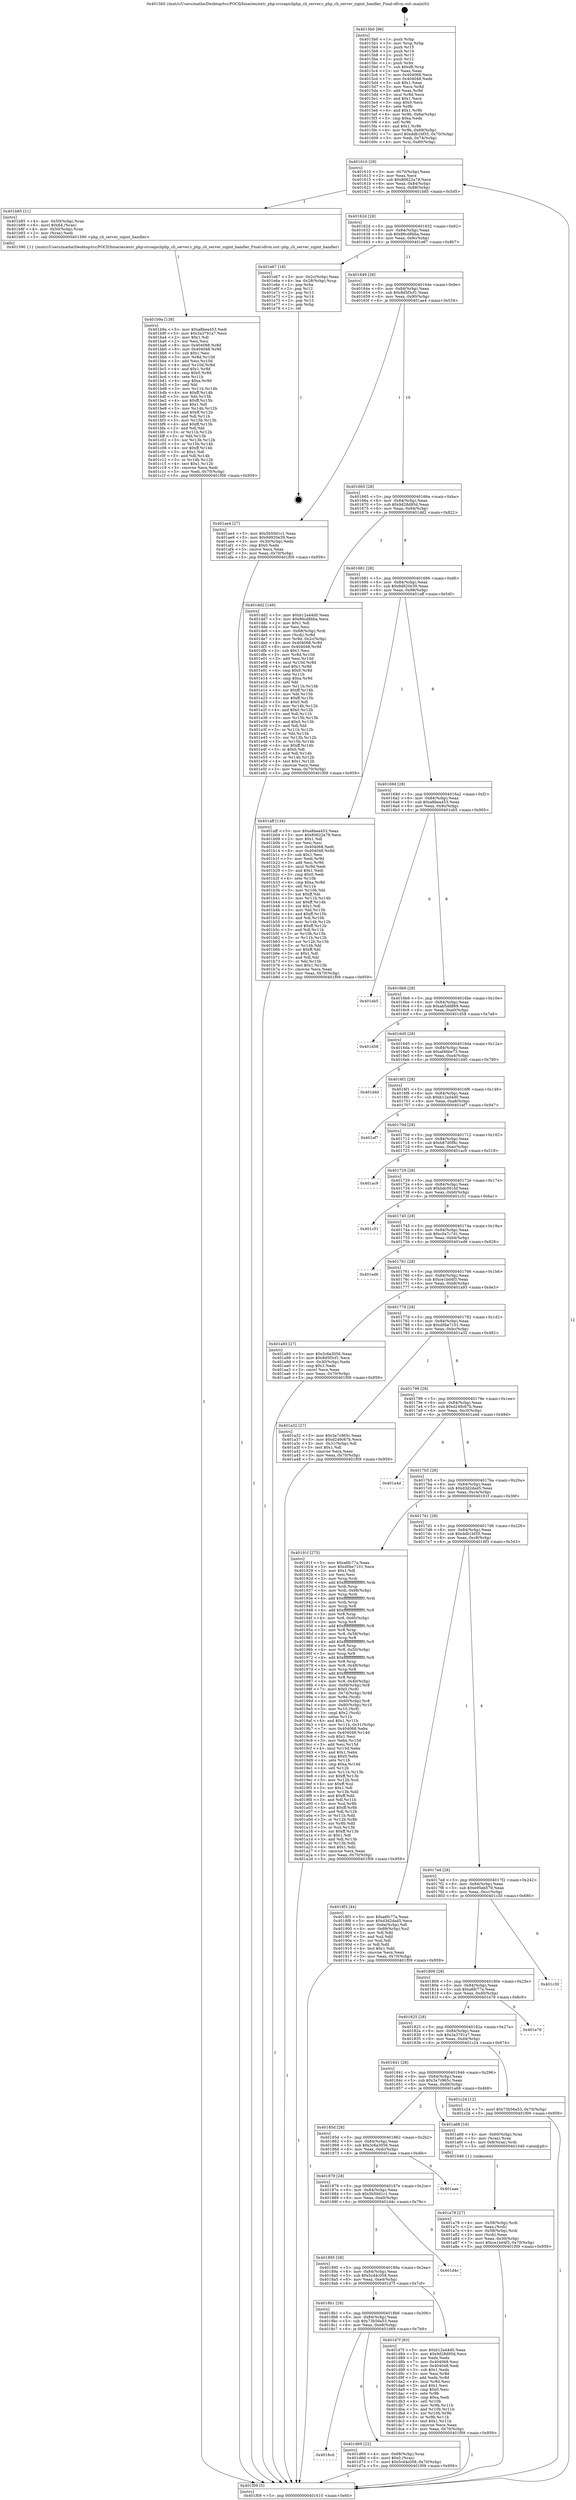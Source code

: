 digraph "0x4015b0" {
  label = "0x4015b0 (/mnt/c/Users/mathe/Desktop/tcc/POCII/binaries/extr_php-srcsapicliphp_cli_server.c_php_cli_server_sigint_handler_Final-ollvm.out::main(0))"
  labelloc = "t"
  node[shape=record]

  Entry [label="",width=0.3,height=0.3,shape=circle,fillcolor=black,style=filled]
  "0x401610" [label="{
     0x401610 [29]\l
     | [instrs]\l
     &nbsp;&nbsp;0x401610 \<+3\>: mov -0x70(%rbp),%eax\l
     &nbsp;&nbsp;0x401613 \<+2\>: mov %eax,%ecx\l
     &nbsp;&nbsp;0x401615 \<+6\>: sub $0x80622a79,%ecx\l
     &nbsp;&nbsp;0x40161b \<+6\>: mov %eax,-0x84(%rbp)\l
     &nbsp;&nbsp;0x401621 \<+6\>: mov %ecx,-0x88(%rbp)\l
     &nbsp;&nbsp;0x401627 \<+6\>: je 0000000000401b85 \<main+0x5d5\>\l
  }"]
  "0x401b85" [label="{
     0x401b85 [21]\l
     | [instrs]\l
     &nbsp;&nbsp;0x401b85 \<+4\>: mov -0x50(%rbp),%rax\l
     &nbsp;&nbsp;0x401b89 \<+6\>: movl $0x64,(%rax)\l
     &nbsp;&nbsp;0x401b8f \<+4\>: mov -0x50(%rbp),%rax\l
     &nbsp;&nbsp;0x401b93 \<+2\>: mov (%rax),%edi\l
     &nbsp;&nbsp;0x401b95 \<+5\>: call 0000000000401590 \<php_cli_server_sigint_handler\>\l
     | [calls]\l
     &nbsp;&nbsp;0x401590 \{1\} (/mnt/c/Users/mathe/Desktop/tcc/POCII/binaries/extr_php-srcsapicliphp_cli_server.c_php_cli_server_sigint_handler_Final-ollvm.out::php_cli_server_sigint_handler)\l
  }"]
  "0x40162d" [label="{
     0x40162d [28]\l
     | [instrs]\l
     &nbsp;&nbsp;0x40162d \<+5\>: jmp 0000000000401632 \<main+0x82\>\l
     &nbsp;&nbsp;0x401632 \<+6\>: mov -0x84(%rbp),%eax\l
     &nbsp;&nbsp;0x401638 \<+5\>: sub $0x86cd8bba,%eax\l
     &nbsp;&nbsp;0x40163d \<+6\>: mov %eax,-0x8c(%rbp)\l
     &nbsp;&nbsp;0x401643 \<+6\>: je 0000000000401e67 \<main+0x8b7\>\l
  }"]
  Exit [label="",width=0.3,height=0.3,shape=circle,fillcolor=black,style=filled,peripheries=2]
  "0x401e67" [label="{
     0x401e67 [18]\l
     | [instrs]\l
     &nbsp;&nbsp;0x401e67 \<+3\>: mov -0x2c(%rbp),%eax\l
     &nbsp;&nbsp;0x401e6a \<+4\>: lea -0x28(%rbp),%rsp\l
     &nbsp;&nbsp;0x401e6e \<+1\>: pop %rbx\l
     &nbsp;&nbsp;0x401e6f \<+2\>: pop %r12\l
     &nbsp;&nbsp;0x401e71 \<+2\>: pop %r13\l
     &nbsp;&nbsp;0x401e73 \<+2\>: pop %r14\l
     &nbsp;&nbsp;0x401e75 \<+2\>: pop %r15\l
     &nbsp;&nbsp;0x401e77 \<+1\>: pop %rbp\l
     &nbsp;&nbsp;0x401e78 \<+1\>: ret\l
  }"]
  "0x401649" [label="{
     0x401649 [28]\l
     | [instrs]\l
     &nbsp;&nbsp;0x401649 \<+5\>: jmp 000000000040164e \<main+0x9e\>\l
     &nbsp;&nbsp;0x40164e \<+6\>: mov -0x84(%rbp),%eax\l
     &nbsp;&nbsp;0x401654 \<+5\>: sub $0x8d5f3cf1,%eax\l
     &nbsp;&nbsp;0x401659 \<+6\>: mov %eax,-0x90(%rbp)\l
     &nbsp;&nbsp;0x40165f \<+6\>: je 0000000000401ae4 \<main+0x534\>\l
  }"]
  "0x4018cd" [label="{
     0x4018cd\l
  }", style=dashed]
  "0x401ae4" [label="{
     0x401ae4 [27]\l
     | [instrs]\l
     &nbsp;&nbsp;0x401ae4 \<+5\>: mov $0x5b50d1c1,%eax\l
     &nbsp;&nbsp;0x401ae9 \<+5\>: mov $0x9d920e39,%ecx\l
     &nbsp;&nbsp;0x401aee \<+3\>: mov -0x30(%rbp),%edx\l
     &nbsp;&nbsp;0x401af1 \<+3\>: cmp $0x0,%edx\l
     &nbsp;&nbsp;0x401af4 \<+3\>: cmove %ecx,%eax\l
     &nbsp;&nbsp;0x401af7 \<+3\>: mov %eax,-0x70(%rbp)\l
     &nbsp;&nbsp;0x401afa \<+5\>: jmp 0000000000401f09 \<main+0x959\>\l
  }"]
  "0x401665" [label="{
     0x401665 [28]\l
     | [instrs]\l
     &nbsp;&nbsp;0x401665 \<+5\>: jmp 000000000040166a \<main+0xba\>\l
     &nbsp;&nbsp;0x40166a \<+6\>: mov -0x84(%rbp),%eax\l
     &nbsp;&nbsp;0x401670 \<+5\>: sub $0x9d28d95d,%eax\l
     &nbsp;&nbsp;0x401675 \<+6\>: mov %eax,-0x94(%rbp)\l
     &nbsp;&nbsp;0x40167b \<+6\>: je 0000000000401dd2 \<main+0x822\>\l
  }"]
  "0x401d69" [label="{
     0x401d69 [22]\l
     | [instrs]\l
     &nbsp;&nbsp;0x401d69 \<+4\>: mov -0x68(%rbp),%rax\l
     &nbsp;&nbsp;0x401d6d \<+6\>: movl $0x0,(%rax)\l
     &nbsp;&nbsp;0x401d73 \<+7\>: movl $0x5cd4c058,-0x70(%rbp)\l
     &nbsp;&nbsp;0x401d7a \<+5\>: jmp 0000000000401f09 \<main+0x959\>\l
  }"]
  "0x401dd2" [label="{
     0x401dd2 [149]\l
     | [instrs]\l
     &nbsp;&nbsp;0x401dd2 \<+5\>: mov $0xb12a44d0,%eax\l
     &nbsp;&nbsp;0x401dd7 \<+5\>: mov $0x86cd8bba,%ecx\l
     &nbsp;&nbsp;0x401ddc \<+2\>: mov $0x1,%dl\l
     &nbsp;&nbsp;0x401dde \<+2\>: xor %esi,%esi\l
     &nbsp;&nbsp;0x401de0 \<+4\>: mov -0x68(%rbp),%rdi\l
     &nbsp;&nbsp;0x401de4 \<+3\>: mov (%rdi),%r8d\l
     &nbsp;&nbsp;0x401de7 \<+4\>: mov %r8d,-0x2c(%rbp)\l
     &nbsp;&nbsp;0x401deb \<+8\>: mov 0x404068,%r8d\l
     &nbsp;&nbsp;0x401df3 \<+8\>: mov 0x404048,%r9d\l
     &nbsp;&nbsp;0x401dfb \<+3\>: sub $0x1,%esi\l
     &nbsp;&nbsp;0x401dfe \<+3\>: mov %r8d,%r10d\l
     &nbsp;&nbsp;0x401e01 \<+3\>: add %esi,%r10d\l
     &nbsp;&nbsp;0x401e04 \<+4\>: imul %r10d,%r8d\l
     &nbsp;&nbsp;0x401e08 \<+4\>: and $0x1,%r8d\l
     &nbsp;&nbsp;0x401e0c \<+4\>: cmp $0x0,%r8d\l
     &nbsp;&nbsp;0x401e10 \<+4\>: sete %r11b\l
     &nbsp;&nbsp;0x401e14 \<+4\>: cmp $0xa,%r9d\l
     &nbsp;&nbsp;0x401e18 \<+3\>: setl %bl\l
     &nbsp;&nbsp;0x401e1b \<+3\>: mov %r11b,%r14b\l
     &nbsp;&nbsp;0x401e1e \<+4\>: xor $0xff,%r14b\l
     &nbsp;&nbsp;0x401e22 \<+3\>: mov %bl,%r15b\l
     &nbsp;&nbsp;0x401e25 \<+4\>: xor $0xff,%r15b\l
     &nbsp;&nbsp;0x401e29 \<+3\>: xor $0x0,%dl\l
     &nbsp;&nbsp;0x401e2c \<+3\>: mov %r14b,%r12b\l
     &nbsp;&nbsp;0x401e2f \<+4\>: and $0x0,%r12b\l
     &nbsp;&nbsp;0x401e33 \<+3\>: and %dl,%r11b\l
     &nbsp;&nbsp;0x401e36 \<+3\>: mov %r15b,%r13b\l
     &nbsp;&nbsp;0x401e39 \<+4\>: and $0x0,%r13b\l
     &nbsp;&nbsp;0x401e3d \<+2\>: and %dl,%bl\l
     &nbsp;&nbsp;0x401e3f \<+3\>: or %r11b,%r12b\l
     &nbsp;&nbsp;0x401e42 \<+3\>: or %bl,%r13b\l
     &nbsp;&nbsp;0x401e45 \<+3\>: xor %r13b,%r12b\l
     &nbsp;&nbsp;0x401e48 \<+3\>: or %r15b,%r14b\l
     &nbsp;&nbsp;0x401e4b \<+4\>: xor $0xff,%r14b\l
     &nbsp;&nbsp;0x401e4f \<+3\>: or $0x0,%dl\l
     &nbsp;&nbsp;0x401e52 \<+3\>: and %dl,%r14b\l
     &nbsp;&nbsp;0x401e55 \<+3\>: or %r14b,%r12b\l
     &nbsp;&nbsp;0x401e58 \<+4\>: test $0x1,%r12b\l
     &nbsp;&nbsp;0x401e5c \<+3\>: cmovne %ecx,%eax\l
     &nbsp;&nbsp;0x401e5f \<+3\>: mov %eax,-0x70(%rbp)\l
     &nbsp;&nbsp;0x401e62 \<+5\>: jmp 0000000000401f09 \<main+0x959\>\l
  }"]
  "0x401681" [label="{
     0x401681 [28]\l
     | [instrs]\l
     &nbsp;&nbsp;0x401681 \<+5\>: jmp 0000000000401686 \<main+0xd6\>\l
     &nbsp;&nbsp;0x401686 \<+6\>: mov -0x84(%rbp),%eax\l
     &nbsp;&nbsp;0x40168c \<+5\>: sub $0x9d920e39,%eax\l
     &nbsp;&nbsp;0x401691 \<+6\>: mov %eax,-0x98(%rbp)\l
     &nbsp;&nbsp;0x401697 \<+6\>: je 0000000000401aff \<main+0x54f\>\l
  }"]
  "0x4018b1" [label="{
     0x4018b1 [28]\l
     | [instrs]\l
     &nbsp;&nbsp;0x4018b1 \<+5\>: jmp 00000000004018b6 \<main+0x306\>\l
     &nbsp;&nbsp;0x4018b6 \<+6\>: mov -0x84(%rbp),%eax\l
     &nbsp;&nbsp;0x4018bc \<+5\>: sub $0x73b56a53,%eax\l
     &nbsp;&nbsp;0x4018c1 \<+6\>: mov %eax,-0xe8(%rbp)\l
     &nbsp;&nbsp;0x4018c7 \<+6\>: je 0000000000401d69 \<main+0x7b9\>\l
  }"]
  "0x401aff" [label="{
     0x401aff [134]\l
     | [instrs]\l
     &nbsp;&nbsp;0x401aff \<+5\>: mov $0xa8bea453,%eax\l
     &nbsp;&nbsp;0x401b04 \<+5\>: mov $0x80622a79,%ecx\l
     &nbsp;&nbsp;0x401b09 \<+2\>: mov $0x1,%dl\l
     &nbsp;&nbsp;0x401b0b \<+2\>: xor %esi,%esi\l
     &nbsp;&nbsp;0x401b0d \<+7\>: mov 0x404068,%edi\l
     &nbsp;&nbsp;0x401b14 \<+8\>: mov 0x404048,%r8d\l
     &nbsp;&nbsp;0x401b1c \<+3\>: sub $0x1,%esi\l
     &nbsp;&nbsp;0x401b1f \<+3\>: mov %edi,%r9d\l
     &nbsp;&nbsp;0x401b22 \<+3\>: add %esi,%r9d\l
     &nbsp;&nbsp;0x401b25 \<+4\>: imul %r9d,%edi\l
     &nbsp;&nbsp;0x401b29 \<+3\>: and $0x1,%edi\l
     &nbsp;&nbsp;0x401b2c \<+3\>: cmp $0x0,%edi\l
     &nbsp;&nbsp;0x401b2f \<+4\>: sete %r10b\l
     &nbsp;&nbsp;0x401b33 \<+4\>: cmp $0xa,%r8d\l
     &nbsp;&nbsp;0x401b37 \<+4\>: setl %r11b\l
     &nbsp;&nbsp;0x401b3b \<+3\>: mov %r10b,%bl\l
     &nbsp;&nbsp;0x401b3e \<+3\>: xor $0xff,%bl\l
     &nbsp;&nbsp;0x401b41 \<+3\>: mov %r11b,%r14b\l
     &nbsp;&nbsp;0x401b44 \<+4\>: xor $0xff,%r14b\l
     &nbsp;&nbsp;0x401b48 \<+3\>: xor $0x1,%dl\l
     &nbsp;&nbsp;0x401b4b \<+3\>: mov %bl,%r15b\l
     &nbsp;&nbsp;0x401b4e \<+4\>: and $0xff,%r15b\l
     &nbsp;&nbsp;0x401b52 \<+3\>: and %dl,%r10b\l
     &nbsp;&nbsp;0x401b55 \<+3\>: mov %r14b,%r12b\l
     &nbsp;&nbsp;0x401b58 \<+4\>: and $0xff,%r12b\l
     &nbsp;&nbsp;0x401b5c \<+3\>: and %dl,%r11b\l
     &nbsp;&nbsp;0x401b5f \<+3\>: or %r10b,%r15b\l
     &nbsp;&nbsp;0x401b62 \<+3\>: or %r11b,%r12b\l
     &nbsp;&nbsp;0x401b65 \<+3\>: xor %r12b,%r15b\l
     &nbsp;&nbsp;0x401b68 \<+3\>: or %r14b,%bl\l
     &nbsp;&nbsp;0x401b6b \<+3\>: xor $0xff,%bl\l
     &nbsp;&nbsp;0x401b6e \<+3\>: or $0x1,%dl\l
     &nbsp;&nbsp;0x401b71 \<+2\>: and %dl,%bl\l
     &nbsp;&nbsp;0x401b73 \<+3\>: or %bl,%r15b\l
     &nbsp;&nbsp;0x401b76 \<+4\>: test $0x1,%r15b\l
     &nbsp;&nbsp;0x401b7a \<+3\>: cmovne %ecx,%eax\l
     &nbsp;&nbsp;0x401b7d \<+3\>: mov %eax,-0x70(%rbp)\l
     &nbsp;&nbsp;0x401b80 \<+5\>: jmp 0000000000401f09 \<main+0x959\>\l
  }"]
  "0x40169d" [label="{
     0x40169d [28]\l
     | [instrs]\l
     &nbsp;&nbsp;0x40169d \<+5\>: jmp 00000000004016a2 \<main+0xf2\>\l
     &nbsp;&nbsp;0x4016a2 \<+6\>: mov -0x84(%rbp),%eax\l
     &nbsp;&nbsp;0x4016a8 \<+5\>: sub $0xa8bea453,%eax\l
     &nbsp;&nbsp;0x4016ad \<+6\>: mov %eax,-0x9c(%rbp)\l
     &nbsp;&nbsp;0x4016b3 \<+6\>: je 0000000000401eb5 \<main+0x905\>\l
  }"]
  "0x401d7f" [label="{
     0x401d7f [83]\l
     | [instrs]\l
     &nbsp;&nbsp;0x401d7f \<+5\>: mov $0xb12a44d0,%eax\l
     &nbsp;&nbsp;0x401d84 \<+5\>: mov $0x9d28d95d,%ecx\l
     &nbsp;&nbsp;0x401d89 \<+2\>: xor %edx,%edx\l
     &nbsp;&nbsp;0x401d8b \<+7\>: mov 0x404068,%esi\l
     &nbsp;&nbsp;0x401d92 \<+7\>: mov 0x404048,%edi\l
     &nbsp;&nbsp;0x401d99 \<+3\>: sub $0x1,%edx\l
     &nbsp;&nbsp;0x401d9c \<+3\>: mov %esi,%r8d\l
     &nbsp;&nbsp;0x401d9f \<+3\>: add %edx,%r8d\l
     &nbsp;&nbsp;0x401da2 \<+4\>: imul %r8d,%esi\l
     &nbsp;&nbsp;0x401da6 \<+3\>: and $0x1,%esi\l
     &nbsp;&nbsp;0x401da9 \<+3\>: cmp $0x0,%esi\l
     &nbsp;&nbsp;0x401dac \<+4\>: sete %r9b\l
     &nbsp;&nbsp;0x401db0 \<+3\>: cmp $0xa,%edi\l
     &nbsp;&nbsp;0x401db3 \<+4\>: setl %r10b\l
     &nbsp;&nbsp;0x401db7 \<+3\>: mov %r9b,%r11b\l
     &nbsp;&nbsp;0x401dba \<+3\>: and %r10b,%r11b\l
     &nbsp;&nbsp;0x401dbd \<+3\>: xor %r10b,%r9b\l
     &nbsp;&nbsp;0x401dc0 \<+3\>: or %r9b,%r11b\l
     &nbsp;&nbsp;0x401dc3 \<+4\>: test $0x1,%r11b\l
     &nbsp;&nbsp;0x401dc7 \<+3\>: cmovne %ecx,%eax\l
     &nbsp;&nbsp;0x401dca \<+3\>: mov %eax,-0x70(%rbp)\l
     &nbsp;&nbsp;0x401dcd \<+5\>: jmp 0000000000401f09 \<main+0x959\>\l
  }"]
  "0x401eb5" [label="{
     0x401eb5\l
  }", style=dashed]
  "0x4016b9" [label="{
     0x4016b9 [28]\l
     | [instrs]\l
     &nbsp;&nbsp;0x4016b9 \<+5\>: jmp 00000000004016be \<main+0x10e\>\l
     &nbsp;&nbsp;0x4016be \<+6\>: mov -0x84(%rbp),%eax\l
     &nbsp;&nbsp;0x4016c4 \<+5\>: sub $0xab5dd869,%eax\l
     &nbsp;&nbsp;0x4016c9 \<+6\>: mov %eax,-0xa0(%rbp)\l
     &nbsp;&nbsp;0x4016cf \<+6\>: je 0000000000401d58 \<main+0x7a8\>\l
  }"]
  "0x401895" [label="{
     0x401895 [28]\l
     | [instrs]\l
     &nbsp;&nbsp;0x401895 \<+5\>: jmp 000000000040189a \<main+0x2ea\>\l
     &nbsp;&nbsp;0x40189a \<+6\>: mov -0x84(%rbp),%eax\l
     &nbsp;&nbsp;0x4018a0 \<+5\>: sub $0x5cd4c058,%eax\l
     &nbsp;&nbsp;0x4018a5 \<+6\>: mov %eax,-0xe4(%rbp)\l
     &nbsp;&nbsp;0x4018ab \<+6\>: je 0000000000401d7f \<main+0x7cf\>\l
  }"]
  "0x401d58" [label="{
     0x401d58\l
  }", style=dashed]
  "0x4016d5" [label="{
     0x4016d5 [28]\l
     | [instrs]\l
     &nbsp;&nbsp;0x4016d5 \<+5\>: jmp 00000000004016da \<main+0x12a\>\l
     &nbsp;&nbsp;0x4016da \<+6\>: mov -0x84(%rbp),%eax\l
     &nbsp;&nbsp;0x4016e0 \<+5\>: sub $0xaf46be73,%eax\l
     &nbsp;&nbsp;0x4016e5 \<+6\>: mov %eax,-0xa4(%rbp)\l
     &nbsp;&nbsp;0x4016eb \<+6\>: je 0000000000401d40 \<main+0x790\>\l
  }"]
  "0x401d4c" [label="{
     0x401d4c\l
  }", style=dashed]
  "0x401d40" [label="{
     0x401d40\l
  }", style=dashed]
  "0x4016f1" [label="{
     0x4016f1 [28]\l
     | [instrs]\l
     &nbsp;&nbsp;0x4016f1 \<+5\>: jmp 00000000004016f6 \<main+0x146\>\l
     &nbsp;&nbsp;0x4016f6 \<+6\>: mov -0x84(%rbp),%eax\l
     &nbsp;&nbsp;0x4016fc \<+5\>: sub $0xb12a44d0,%eax\l
     &nbsp;&nbsp;0x401701 \<+6\>: mov %eax,-0xa8(%rbp)\l
     &nbsp;&nbsp;0x401707 \<+6\>: je 0000000000401ef7 \<main+0x947\>\l
  }"]
  "0x401879" [label="{
     0x401879 [28]\l
     | [instrs]\l
     &nbsp;&nbsp;0x401879 \<+5\>: jmp 000000000040187e \<main+0x2ce\>\l
     &nbsp;&nbsp;0x40187e \<+6\>: mov -0x84(%rbp),%eax\l
     &nbsp;&nbsp;0x401884 \<+5\>: sub $0x5b50d1c1,%eax\l
     &nbsp;&nbsp;0x401889 \<+6\>: mov %eax,-0xe0(%rbp)\l
     &nbsp;&nbsp;0x40188f \<+6\>: je 0000000000401d4c \<main+0x79c\>\l
  }"]
  "0x401ef7" [label="{
     0x401ef7\l
  }", style=dashed]
  "0x40170d" [label="{
     0x40170d [28]\l
     | [instrs]\l
     &nbsp;&nbsp;0x40170d \<+5\>: jmp 0000000000401712 \<main+0x162\>\l
     &nbsp;&nbsp;0x401712 \<+6\>: mov -0x84(%rbp),%eax\l
     &nbsp;&nbsp;0x401718 \<+5\>: sub $0xb87d0f8c,%eax\l
     &nbsp;&nbsp;0x40171d \<+6\>: mov %eax,-0xac(%rbp)\l
     &nbsp;&nbsp;0x401723 \<+6\>: je 0000000000401ac9 \<main+0x519\>\l
  }"]
  "0x401aae" [label="{
     0x401aae\l
  }", style=dashed]
  "0x401ac9" [label="{
     0x401ac9\l
  }", style=dashed]
  "0x401729" [label="{
     0x401729 [28]\l
     | [instrs]\l
     &nbsp;&nbsp;0x401729 \<+5\>: jmp 000000000040172e \<main+0x17e\>\l
     &nbsp;&nbsp;0x40172e \<+6\>: mov -0x84(%rbp),%eax\l
     &nbsp;&nbsp;0x401734 \<+5\>: sub $0xbdc001bf,%eax\l
     &nbsp;&nbsp;0x401739 \<+6\>: mov %eax,-0xb0(%rbp)\l
     &nbsp;&nbsp;0x40173f \<+6\>: je 0000000000401c51 \<main+0x6a1\>\l
  }"]
  "0x401b9a" [label="{
     0x401b9a [138]\l
     | [instrs]\l
     &nbsp;&nbsp;0x401b9a \<+5\>: mov $0xa8bea453,%edi\l
     &nbsp;&nbsp;0x401b9f \<+5\>: mov $0x3a3791a7,%ecx\l
     &nbsp;&nbsp;0x401ba4 \<+2\>: mov $0x1,%dl\l
     &nbsp;&nbsp;0x401ba6 \<+2\>: xor %esi,%esi\l
     &nbsp;&nbsp;0x401ba8 \<+8\>: mov 0x404068,%r8d\l
     &nbsp;&nbsp;0x401bb0 \<+8\>: mov 0x404048,%r9d\l
     &nbsp;&nbsp;0x401bb8 \<+3\>: sub $0x1,%esi\l
     &nbsp;&nbsp;0x401bbb \<+3\>: mov %r8d,%r10d\l
     &nbsp;&nbsp;0x401bbe \<+3\>: add %esi,%r10d\l
     &nbsp;&nbsp;0x401bc1 \<+4\>: imul %r10d,%r8d\l
     &nbsp;&nbsp;0x401bc5 \<+4\>: and $0x1,%r8d\l
     &nbsp;&nbsp;0x401bc9 \<+4\>: cmp $0x0,%r8d\l
     &nbsp;&nbsp;0x401bcd \<+4\>: sete %r11b\l
     &nbsp;&nbsp;0x401bd1 \<+4\>: cmp $0xa,%r9d\l
     &nbsp;&nbsp;0x401bd5 \<+3\>: setl %bl\l
     &nbsp;&nbsp;0x401bd8 \<+3\>: mov %r11b,%r14b\l
     &nbsp;&nbsp;0x401bdb \<+4\>: xor $0xff,%r14b\l
     &nbsp;&nbsp;0x401bdf \<+3\>: mov %bl,%r15b\l
     &nbsp;&nbsp;0x401be2 \<+4\>: xor $0xff,%r15b\l
     &nbsp;&nbsp;0x401be6 \<+3\>: xor $0x1,%dl\l
     &nbsp;&nbsp;0x401be9 \<+3\>: mov %r14b,%r12b\l
     &nbsp;&nbsp;0x401bec \<+4\>: and $0xff,%r12b\l
     &nbsp;&nbsp;0x401bf0 \<+3\>: and %dl,%r11b\l
     &nbsp;&nbsp;0x401bf3 \<+3\>: mov %r15b,%r13b\l
     &nbsp;&nbsp;0x401bf6 \<+4\>: and $0xff,%r13b\l
     &nbsp;&nbsp;0x401bfa \<+2\>: and %dl,%bl\l
     &nbsp;&nbsp;0x401bfc \<+3\>: or %r11b,%r12b\l
     &nbsp;&nbsp;0x401bff \<+3\>: or %bl,%r13b\l
     &nbsp;&nbsp;0x401c02 \<+3\>: xor %r13b,%r12b\l
     &nbsp;&nbsp;0x401c05 \<+3\>: or %r15b,%r14b\l
     &nbsp;&nbsp;0x401c08 \<+4\>: xor $0xff,%r14b\l
     &nbsp;&nbsp;0x401c0c \<+3\>: or $0x1,%dl\l
     &nbsp;&nbsp;0x401c0f \<+3\>: and %dl,%r14b\l
     &nbsp;&nbsp;0x401c12 \<+3\>: or %r14b,%r12b\l
     &nbsp;&nbsp;0x401c15 \<+4\>: test $0x1,%r12b\l
     &nbsp;&nbsp;0x401c19 \<+3\>: cmovne %ecx,%edi\l
     &nbsp;&nbsp;0x401c1c \<+3\>: mov %edi,-0x70(%rbp)\l
     &nbsp;&nbsp;0x401c1f \<+5\>: jmp 0000000000401f09 \<main+0x959\>\l
  }"]
  "0x401c51" [label="{
     0x401c51\l
  }", style=dashed]
  "0x401745" [label="{
     0x401745 [28]\l
     | [instrs]\l
     &nbsp;&nbsp;0x401745 \<+5\>: jmp 000000000040174a \<main+0x19a\>\l
     &nbsp;&nbsp;0x40174a \<+6\>: mov -0x84(%rbp),%eax\l
     &nbsp;&nbsp;0x401750 \<+5\>: sub $0xc0a7c7d1,%eax\l
     &nbsp;&nbsp;0x401755 \<+6\>: mov %eax,-0xb4(%rbp)\l
     &nbsp;&nbsp;0x40175b \<+6\>: je 0000000000401ed6 \<main+0x926\>\l
  }"]
  "0x401a78" [label="{
     0x401a78 [27]\l
     | [instrs]\l
     &nbsp;&nbsp;0x401a78 \<+4\>: mov -0x58(%rbp),%rdi\l
     &nbsp;&nbsp;0x401a7c \<+2\>: mov %eax,(%rdi)\l
     &nbsp;&nbsp;0x401a7e \<+4\>: mov -0x58(%rbp),%rdi\l
     &nbsp;&nbsp;0x401a82 \<+2\>: mov (%rdi),%eax\l
     &nbsp;&nbsp;0x401a84 \<+3\>: mov %eax,-0x30(%rbp)\l
     &nbsp;&nbsp;0x401a87 \<+7\>: movl $0xce1bd4f3,-0x70(%rbp)\l
     &nbsp;&nbsp;0x401a8e \<+5\>: jmp 0000000000401f09 \<main+0x959\>\l
  }"]
  "0x401ed6" [label="{
     0x401ed6\l
  }", style=dashed]
  "0x401761" [label="{
     0x401761 [28]\l
     | [instrs]\l
     &nbsp;&nbsp;0x401761 \<+5\>: jmp 0000000000401766 \<main+0x1b6\>\l
     &nbsp;&nbsp;0x401766 \<+6\>: mov -0x84(%rbp),%eax\l
     &nbsp;&nbsp;0x40176c \<+5\>: sub $0xce1bd4f3,%eax\l
     &nbsp;&nbsp;0x401771 \<+6\>: mov %eax,-0xb8(%rbp)\l
     &nbsp;&nbsp;0x401777 \<+6\>: je 0000000000401a93 \<main+0x4e3\>\l
  }"]
  "0x40185d" [label="{
     0x40185d [28]\l
     | [instrs]\l
     &nbsp;&nbsp;0x40185d \<+5\>: jmp 0000000000401862 \<main+0x2b2\>\l
     &nbsp;&nbsp;0x401862 \<+6\>: mov -0x84(%rbp),%eax\l
     &nbsp;&nbsp;0x401868 \<+5\>: sub $0x3c6a3056,%eax\l
     &nbsp;&nbsp;0x40186d \<+6\>: mov %eax,-0xdc(%rbp)\l
     &nbsp;&nbsp;0x401873 \<+6\>: je 0000000000401aae \<main+0x4fe\>\l
  }"]
  "0x401a93" [label="{
     0x401a93 [27]\l
     | [instrs]\l
     &nbsp;&nbsp;0x401a93 \<+5\>: mov $0x3c6a3056,%eax\l
     &nbsp;&nbsp;0x401a98 \<+5\>: mov $0x8d5f3cf1,%ecx\l
     &nbsp;&nbsp;0x401a9d \<+3\>: mov -0x30(%rbp),%edx\l
     &nbsp;&nbsp;0x401aa0 \<+3\>: cmp $0x1,%edx\l
     &nbsp;&nbsp;0x401aa3 \<+3\>: cmovl %ecx,%eax\l
     &nbsp;&nbsp;0x401aa6 \<+3\>: mov %eax,-0x70(%rbp)\l
     &nbsp;&nbsp;0x401aa9 \<+5\>: jmp 0000000000401f09 \<main+0x959\>\l
  }"]
  "0x40177d" [label="{
     0x40177d [28]\l
     | [instrs]\l
     &nbsp;&nbsp;0x40177d \<+5\>: jmp 0000000000401782 \<main+0x1d2\>\l
     &nbsp;&nbsp;0x401782 \<+6\>: mov -0x84(%rbp),%eax\l
     &nbsp;&nbsp;0x401788 \<+5\>: sub $0xd0be7101,%eax\l
     &nbsp;&nbsp;0x40178d \<+6\>: mov %eax,-0xbc(%rbp)\l
     &nbsp;&nbsp;0x401793 \<+6\>: je 0000000000401a32 \<main+0x482\>\l
  }"]
  "0x401a68" [label="{
     0x401a68 [16]\l
     | [instrs]\l
     &nbsp;&nbsp;0x401a68 \<+4\>: mov -0x60(%rbp),%rax\l
     &nbsp;&nbsp;0x401a6c \<+3\>: mov (%rax),%rax\l
     &nbsp;&nbsp;0x401a6f \<+4\>: mov 0x8(%rax),%rdi\l
     &nbsp;&nbsp;0x401a73 \<+5\>: call 0000000000401040 \<atoi@plt\>\l
     | [calls]\l
     &nbsp;&nbsp;0x401040 \{1\} (unknown)\l
  }"]
  "0x401a32" [label="{
     0x401a32 [27]\l
     | [instrs]\l
     &nbsp;&nbsp;0x401a32 \<+5\>: mov $0x3a7c965c,%eax\l
     &nbsp;&nbsp;0x401a37 \<+5\>: mov $0xd249c67b,%ecx\l
     &nbsp;&nbsp;0x401a3c \<+3\>: mov -0x31(%rbp),%dl\l
     &nbsp;&nbsp;0x401a3f \<+3\>: test $0x1,%dl\l
     &nbsp;&nbsp;0x401a42 \<+3\>: cmovne %ecx,%eax\l
     &nbsp;&nbsp;0x401a45 \<+3\>: mov %eax,-0x70(%rbp)\l
     &nbsp;&nbsp;0x401a48 \<+5\>: jmp 0000000000401f09 \<main+0x959\>\l
  }"]
  "0x401799" [label="{
     0x401799 [28]\l
     | [instrs]\l
     &nbsp;&nbsp;0x401799 \<+5\>: jmp 000000000040179e \<main+0x1ee\>\l
     &nbsp;&nbsp;0x40179e \<+6\>: mov -0x84(%rbp),%eax\l
     &nbsp;&nbsp;0x4017a4 \<+5\>: sub $0xd249c67b,%eax\l
     &nbsp;&nbsp;0x4017a9 \<+6\>: mov %eax,-0xc0(%rbp)\l
     &nbsp;&nbsp;0x4017af \<+6\>: je 0000000000401a4d \<main+0x49d\>\l
  }"]
  "0x401841" [label="{
     0x401841 [28]\l
     | [instrs]\l
     &nbsp;&nbsp;0x401841 \<+5\>: jmp 0000000000401846 \<main+0x296\>\l
     &nbsp;&nbsp;0x401846 \<+6\>: mov -0x84(%rbp),%eax\l
     &nbsp;&nbsp;0x40184c \<+5\>: sub $0x3a7c965c,%eax\l
     &nbsp;&nbsp;0x401851 \<+6\>: mov %eax,-0xd8(%rbp)\l
     &nbsp;&nbsp;0x401857 \<+6\>: je 0000000000401a68 \<main+0x4b8\>\l
  }"]
  "0x401a4d" [label="{
     0x401a4d\l
  }", style=dashed]
  "0x4017b5" [label="{
     0x4017b5 [28]\l
     | [instrs]\l
     &nbsp;&nbsp;0x4017b5 \<+5\>: jmp 00000000004017ba \<main+0x20a\>\l
     &nbsp;&nbsp;0x4017ba \<+6\>: mov -0x84(%rbp),%eax\l
     &nbsp;&nbsp;0x4017c0 \<+5\>: sub $0xd3d2dad5,%eax\l
     &nbsp;&nbsp;0x4017c5 \<+6\>: mov %eax,-0xc4(%rbp)\l
     &nbsp;&nbsp;0x4017cb \<+6\>: je 000000000040191f \<main+0x36f\>\l
  }"]
  "0x401c24" [label="{
     0x401c24 [12]\l
     | [instrs]\l
     &nbsp;&nbsp;0x401c24 \<+7\>: movl $0x73b56a53,-0x70(%rbp)\l
     &nbsp;&nbsp;0x401c2b \<+5\>: jmp 0000000000401f09 \<main+0x959\>\l
  }"]
  "0x40191f" [label="{
     0x40191f [275]\l
     | [instrs]\l
     &nbsp;&nbsp;0x40191f \<+5\>: mov $0xa6fc77a,%eax\l
     &nbsp;&nbsp;0x401924 \<+5\>: mov $0xd0be7101,%ecx\l
     &nbsp;&nbsp;0x401929 \<+2\>: mov $0x1,%dl\l
     &nbsp;&nbsp;0x40192b \<+2\>: xor %esi,%esi\l
     &nbsp;&nbsp;0x40192d \<+3\>: mov %rsp,%rdi\l
     &nbsp;&nbsp;0x401930 \<+4\>: add $0xfffffffffffffff0,%rdi\l
     &nbsp;&nbsp;0x401934 \<+3\>: mov %rdi,%rsp\l
     &nbsp;&nbsp;0x401937 \<+4\>: mov %rdi,-0x68(%rbp)\l
     &nbsp;&nbsp;0x40193b \<+3\>: mov %rsp,%rdi\l
     &nbsp;&nbsp;0x40193e \<+4\>: add $0xfffffffffffffff0,%rdi\l
     &nbsp;&nbsp;0x401942 \<+3\>: mov %rdi,%rsp\l
     &nbsp;&nbsp;0x401945 \<+3\>: mov %rsp,%r8\l
     &nbsp;&nbsp;0x401948 \<+4\>: add $0xfffffffffffffff0,%r8\l
     &nbsp;&nbsp;0x40194c \<+3\>: mov %r8,%rsp\l
     &nbsp;&nbsp;0x40194f \<+4\>: mov %r8,-0x60(%rbp)\l
     &nbsp;&nbsp;0x401953 \<+3\>: mov %rsp,%r8\l
     &nbsp;&nbsp;0x401956 \<+4\>: add $0xfffffffffffffff0,%r8\l
     &nbsp;&nbsp;0x40195a \<+3\>: mov %r8,%rsp\l
     &nbsp;&nbsp;0x40195d \<+4\>: mov %r8,-0x58(%rbp)\l
     &nbsp;&nbsp;0x401961 \<+3\>: mov %rsp,%r8\l
     &nbsp;&nbsp;0x401964 \<+4\>: add $0xfffffffffffffff0,%r8\l
     &nbsp;&nbsp;0x401968 \<+3\>: mov %r8,%rsp\l
     &nbsp;&nbsp;0x40196b \<+4\>: mov %r8,-0x50(%rbp)\l
     &nbsp;&nbsp;0x40196f \<+3\>: mov %rsp,%r8\l
     &nbsp;&nbsp;0x401972 \<+4\>: add $0xfffffffffffffff0,%r8\l
     &nbsp;&nbsp;0x401976 \<+3\>: mov %r8,%rsp\l
     &nbsp;&nbsp;0x401979 \<+4\>: mov %r8,-0x48(%rbp)\l
     &nbsp;&nbsp;0x40197d \<+3\>: mov %rsp,%r8\l
     &nbsp;&nbsp;0x401980 \<+4\>: add $0xfffffffffffffff0,%r8\l
     &nbsp;&nbsp;0x401984 \<+3\>: mov %r8,%rsp\l
     &nbsp;&nbsp;0x401987 \<+4\>: mov %r8,-0x40(%rbp)\l
     &nbsp;&nbsp;0x40198b \<+4\>: mov -0x68(%rbp),%r8\l
     &nbsp;&nbsp;0x40198f \<+7\>: movl $0x0,(%r8)\l
     &nbsp;&nbsp;0x401996 \<+4\>: mov -0x74(%rbp),%r9d\l
     &nbsp;&nbsp;0x40199a \<+3\>: mov %r9d,(%rdi)\l
     &nbsp;&nbsp;0x40199d \<+4\>: mov -0x60(%rbp),%r8\l
     &nbsp;&nbsp;0x4019a1 \<+4\>: mov -0x80(%rbp),%r10\l
     &nbsp;&nbsp;0x4019a5 \<+3\>: mov %r10,(%r8)\l
     &nbsp;&nbsp;0x4019a8 \<+3\>: cmpl $0x2,(%rdi)\l
     &nbsp;&nbsp;0x4019ab \<+4\>: setne %r11b\l
     &nbsp;&nbsp;0x4019af \<+4\>: and $0x1,%r11b\l
     &nbsp;&nbsp;0x4019b3 \<+4\>: mov %r11b,-0x31(%rbp)\l
     &nbsp;&nbsp;0x4019b7 \<+7\>: mov 0x404068,%ebx\l
     &nbsp;&nbsp;0x4019be \<+8\>: mov 0x404048,%r14d\l
     &nbsp;&nbsp;0x4019c6 \<+3\>: sub $0x1,%esi\l
     &nbsp;&nbsp;0x4019c9 \<+3\>: mov %ebx,%r15d\l
     &nbsp;&nbsp;0x4019cc \<+3\>: add %esi,%r15d\l
     &nbsp;&nbsp;0x4019cf \<+4\>: imul %r15d,%ebx\l
     &nbsp;&nbsp;0x4019d3 \<+3\>: and $0x1,%ebx\l
     &nbsp;&nbsp;0x4019d6 \<+3\>: cmp $0x0,%ebx\l
     &nbsp;&nbsp;0x4019d9 \<+4\>: sete %r11b\l
     &nbsp;&nbsp;0x4019dd \<+4\>: cmp $0xa,%r14d\l
     &nbsp;&nbsp;0x4019e1 \<+4\>: setl %r12b\l
     &nbsp;&nbsp;0x4019e5 \<+3\>: mov %r11b,%r13b\l
     &nbsp;&nbsp;0x4019e8 \<+4\>: xor $0xff,%r13b\l
     &nbsp;&nbsp;0x4019ec \<+3\>: mov %r12b,%sil\l
     &nbsp;&nbsp;0x4019ef \<+4\>: xor $0xff,%sil\l
     &nbsp;&nbsp;0x4019f3 \<+3\>: xor $0x1,%dl\l
     &nbsp;&nbsp;0x4019f6 \<+3\>: mov %r13b,%dil\l
     &nbsp;&nbsp;0x4019f9 \<+4\>: and $0xff,%dil\l
     &nbsp;&nbsp;0x4019fd \<+3\>: and %dl,%r11b\l
     &nbsp;&nbsp;0x401a00 \<+3\>: mov %sil,%r8b\l
     &nbsp;&nbsp;0x401a03 \<+4\>: and $0xff,%r8b\l
     &nbsp;&nbsp;0x401a07 \<+3\>: and %dl,%r12b\l
     &nbsp;&nbsp;0x401a0a \<+3\>: or %r11b,%dil\l
     &nbsp;&nbsp;0x401a0d \<+3\>: or %r12b,%r8b\l
     &nbsp;&nbsp;0x401a10 \<+3\>: xor %r8b,%dil\l
     &nbsp;&nbsp;0x401a13 \<+3\>: or %sil,%r13b\l
     &nbsp;&nbsp;0x401a16 \<+4\>: xor $0xff,%r13b\l
     &nbsp;&nbsp;0x401a1a \<+3\>: or $0x1,%dl\l
     &nbsp;&nbsp;0x401a1d \<+3\>: and %dl,%r13b\l
     &nbsp;&nbsp;0x401a20 \<+3\>: or %r13b,%dil\l
     &nbsp;&nbsp;0x401a23 \<+4\>: test $0x1,%dil\l
     &nbsp;&nbsp;0x401a27 \<+3\>: cmovne %ecx,%eax\l
     &nbsp;&nbsp;0x401a2a \<+3\>: mov %eax,-0x70(%rbp)\l
     &nbsp;&nbsp;0x401a2d \<+5\>: jmp 0000000000401f09 \<main+0x959\>\l
  }"]
  "0x4017d1" [label="{
     0x4017d1 [28]\l
     | [instrs]\l
     &nbsp;&nbsp;0x4017d1 \<+5\>: jmp 00000000004017d6 \<main+0x226\>\l
     &nbsp;&nbsp;0x4017d6 \<+6\>: mov -0x84(%rbp),%eax\l
     &nbsp;&nbsp;0x4017dc \<+5\>: sub $0xddb1bf35,%eax\l
     &nbsp;&nbsp;0x4017e1 \<+6\>: mov %eax,-0xc8(%rbp)\l
     &nbsp;&nbsp;0x4017e7 \<+6\>: je 00000000004018f3 \<main+0x343\>\l
  }"]
  "0x401825" [label="{
     0x401825 [28]\l
     | [instrs]\l
     &nbsp;&nbsp;0x401825 \<+5\>: jmp 000000000040182a \<main+0x27a\>\l
     &nbsp;&nbsp;0x40182a \<+6\>: mov -0x84(%rbp),%eax\l
     &nbsp;&nbsp;0x401830 \<+5\>: sub $0x3a3791a7,%eax\l
     &nbsp;&nbsp;0x401835 \<+6\>: mov %eax,-0xd4(%rbp)\l
     &nbsp;&nbsp;0x40183b \<+6\>: je 0000000000401c24 \<main+0x674\>\l
  }"]
  "0x4018f3" [label="{
     0x4018f3 [44]\l
     | [instrs]\l
     &nbsp;&nbsp;0x4018f3 \<+5\>: mov $0xa6fc77a,%eax\l
     &nbsp;&nbsp;0x4018f8 \<+5\>: mov $0xd3d2dad5,%ecx\l
     &nbsp;&nbsp;0x4018fd \<+3\>: mov -0x6a(%rbp),%dl\l
     &nbsp;&nbsp;0x401900 \<+4\>: mov -0x69(%rbp),%sil\l
     &nbsp;&nbsp;0x401904 \<+3\>: mov %dl,%dil\l
     &nbsp;&nbsp;0x401907 \<+3\>: and %sil,%dil\l
     &nbsp;&nbsp;0x40190a \<+3\>: xor %sil,%dl\l
     &nbsp;&nbsp;0x40190d \<+3\>: or %dl,%dil\l
     &nbsp;&nbsp;0x401910 \<+4\>: test $0x1,%dil\l
     &nbsp;&nbsp;0x401914 \<+3\>: cmovne %ecx,%eax\l
     &nbsp;&nbsp;0x401917 \<+3\>: mov %eax,-0x70(%rbp)\l
     &nbsp;&nbsp;0x40191a \<+5\>: jmp 0000000000401f09 \<main+0x959\>\l
  }"]
  "0x4017ed" [label="{
     0x4017ed [28]\l
     | [instrs]\l
     &nbsp;&nbsp;0x4017ed \<+5\>: jmp 00000000004017f2 \<main+0x242\>\l
     &nbsp;&nbsp;0x4017f2 \<+6\>: mov -0x84(%rbp),%eax\l
     &nbsp;&nbsp;0x4017f8 \<+5\>: sub $0xe95eb579,%eax\l
     &nbsp;&nbsp;0x4017fd \<+6\>: mov %eax,-0xcc(%rbp)\l
     &nbsp;&nbsp;0x401803 \<+6\>: je 0000000000401c30 \<main+0x680\>\l
  }"]
  "0x401f09" [label="{
     0x401f09 [5]\l
     | [instrs]\l
     &nbsp;&nbsp;0x401f09 \<+5\>: jmp 0000000000401610 \<main+0x60\>\l
  }"]
  "0x4015b0" [label="{
     0x4015b0 [96]\l
     | [instrs]\l
     &nbsp;&nbsp;0x4015b0 \<+1\>: push %rbp\l
     &nbsp;&nbsp;0x4015b1 \<+3\>: mov %rsp,%rbp\l
     &nbsp;&nbsp;0x4015b4 \<+2\>: push %r15\l
     &nbsp;&nbsp;0x4015b6 \<+2\>: push %r14\l
     &nbsp;&nbsp;0x4015b8 \<+2\>: push %r13\l
     &nbsp;&nbsp;0x4015ba \<+2\>: push %r12\l
     &nbsp;&nbsp;0x4015bc \<+1\>: push %rbx\l
     &nbsp;&nbsp;0x4015bd \<+7\>: sub $0xd8,%rsp\l
     &nbsp;&nbsp;0x4015c4 \<+2\>: xor %eax,%eax\l
     &nbsp;&nbsp;0x4015c6 \<+7\>: mov 0x404068,%ecx\l
     &nbsp;&nbsp;0x4015cd \<+7\>: mov 0x404048,%edx\l
     &nbsp;&nbsp;0x4015d4 \<+3\>: sub $0x1,%eax\l
     &nbsp;&nbsp;0x4015d7 \<+3\>: mov %ecx,%r8d\l
     &nbsp;&nbsp;0x4015da \<+3\>: add %eax,%r8d\l
     &nbsp;&nbsp;0x4015dd \<+4\>: imul %r8d,%ecx\l
     &nbsp;&nbsp;0x4015e1 \<+3\>: and $0x1,%ecx\l
     &nbsp;&nbsp;0x4015e4 \<+3\>: cmp $0x0,%ecx\l
     &nbsp;&nbsp;0x4015e7 \<+4\>: sete %r9b\l
     &nbsp;&nbsp;0x4015eb \<+4\>: and $0x1,%r9b\l
     &nbsp;&nbsp;0x4015ef \<+4\>: mov %r9b,-0x6a(%rbp)\l
     &nbsp;&nbsp;0x4015f3 \<+3\>: cmp $0xa,%edx\l
     &nbsp;&nbsp;0x4015f6 \<+4\>: setl %r9b\l
     &nbsp;&nbsp;0x4015fa \<+4\>: and $0x1,%r9b\l
     &nbsp;&nbsp;0x4015fe \<+4\>: mov %r9b,-0x69(%rbp)\l
     &nbsp;&nbsp;0x401602 \<+7\>: movl $0xddb1bf35,-0x70(%rbp)\l
     &nbsp;&nbsp;0x401609 \<+3\>: mov %edi,-0x74(%rbp)\l
     &nbsp;&nbsp;0x40160c \<+4\>: mov %rsi,-0x80(%rbp)\l
  }"]
  "0x401e79" [label="{
     0x401e79\l
  }", style=dashed]
  "0x401809" [label="{
     0x401809 [28]\l
     | [instrs]\l
     &nbsp;&nbsp;0x401809 \<+5\>: jmp 000000000040180e \<main+0x25e\>\l
     &nbsp;&nbsp;0x40180e \<+6\>: mov -0x84(%rbp),%eax\l
     &nbsp;&nbsp;0x401814 \<+5\>: sub $0xa6fc77a,%eax\l
     &nbsp;&nbsp;0x401819 \<+6\>: mov %eax,-0xd0(%rbp)\l
     &nbsp;&nbsp;0x40181f \<+6\>: je 0000000000401e79 \<main+0x8c9\>\l
  }"]
  "0x401c30" [label="{
     0x401c30\l
  }", style=dashed]
  Entry -> "0x4015b0" [label=" 1"]
  "0x401610" -> "0x401b85" [label=" 1"]
  "0x401610" -> "0x40162d" [label=" 12"]
  "0x401e67" -> Exit [label=" 1"]
  "0x40162d" -> "0x401e67" [label=" 1"]
  "0x40162d" -> "0x401649" [label=" 11"]
  "0x401dd2" -> "0x401f09" [label=" 1"]
  "0x401649" -> "0x401ae4" [label=" 1"]
  "0x401649" -> "0x401665" [label=" 10"]
  "0x401d7f" -> "0x401f09" [label=" 1"]
  "0x401665" -> "0x401dd2" [label=" 1"]
  "0x401665" -> "0x401681" [label=" 9"]
  "0x401d69" -> "0x401f09" [label=" 1"]
  "0x401681" -> "0x401aff" [label=" 1"]
  "0x401681" -> "0x40169d" [label=" 8"]
  "0x4018b1" -> "0x401d69" [label=" 1"]
  "0x40169d" -> "0x401eb5" [label=" 0"]
  "0x40169d" -> "0x4016b9" [label=" 8"]
  "0x4018b1" -> "0x4018cd" [label=" 0"]
  "0x4016b9" -> "0x401d58" [label=" 0"]
  "0x4016b9" -> "0x4016d5" [label=" 8"]
  "0x401895" -> "0x401d7f" [label=" 1"]
  "0x4016d5" -> "0x401d40" [label=" 0"]
  "0x4016d5" -> "0x4016f1" [label=" 8"]
  "0x401895" -> "0x4018b1" [label=" 1"]
  "0x4016f1" -> "0x401ef7" [label=" 0"]
  "0x4016f1" -> "0x40170d" [label=" 8"]
  "0x401879" -> "0x401d4c" [label=" 0"]
  "0x40170d" -> "0x401ac9" [label=" 0"]
  "0x40170d" -> "0x401729" [label=" 8"]
  "0x401879" -> "0x401895" [label=" 2"]
  "0x401729" -> "0x401c51" [label=" 0"]
  "0x401729" -> "0x401745" [label=" 8"]
  "0x40185d" -> "0x401aae" [label=" 0"]
  "0x401745" -> "0x401ed6" [label=" 0"]
  "0x401745" -> "0x401761" [label=" 8"]
  "0x40185d" -> "0x401879" [label=" 2"]
  "0x401761" -> "0x401a93" [label=" 1"]
  "0x401761" -> "0x40177d" [label=" 7"]
  "0x401c24" -> "0x401f09" [label=" 1"]
  "0x40177d" -> "0x401a32" [label=" 1"]
  "0x40177d" -> "0x401799" [label=" 6"]
  "0x401b9a" -> "0x401f09" [label=" 1"]
  "0x401799" -> "0x401a4d" [label=" 0"]
  "0x401799" -> "0x4017b5" [label=" 6"]
  "0x401aff" -> "0x401f09" [label=" 1"]
  "0x4017b5" -> "0x40191f" [label=" 1"]
  "0x4017b5" -> "0x4017d1" [label=" 5"]
  "0x401ae4" -> "0x401f09" [label=" 1"]
  "0x4017d1" -> "0x4018f3" [label=" 1"]
  "0x4017d1" -> "0x4017ed" [label=" 4"]
  "0x4018f3" -> "0x401f09" [label=" 1"]
  "0x4015b0" -> "0x401610" [label=" 1"]
  "0x401f09" -> "0x401610" [label=" 12"]
  "0x401a78" -> "0x401f09" [label=" 1"]
  "0x40191f" -> "0x401f09" [label=" 1"]
  "0x401a32" -> "0x401f09" [label=" 1"]
  "0x401a68" -> "0x401a78" [label=" 1"]
  "0x4017ed" -> "0x401c30" [label=" 0"]
  "0x4017ed" -> "0x401809" [label=" 4"]
  "0x401841" -> "0x40185d" [label=" 2"]
  "0x401809" -> "0x401e79" [label=" 0"]
  "0x401809" -> "0x401825" [label=" 4"]
  "0x401a93" -> "0x401f09" [label=" 1"]
  "0x401825" -> "0x401c24" [label=" 1"]
  "0x401825" -> "0x401841" [label=" 3"]
  "0x401b85" -> "0x401b9a" [label=" 1"]
  "0x401841" -> "0x401a68" [label=" 1"]
}
